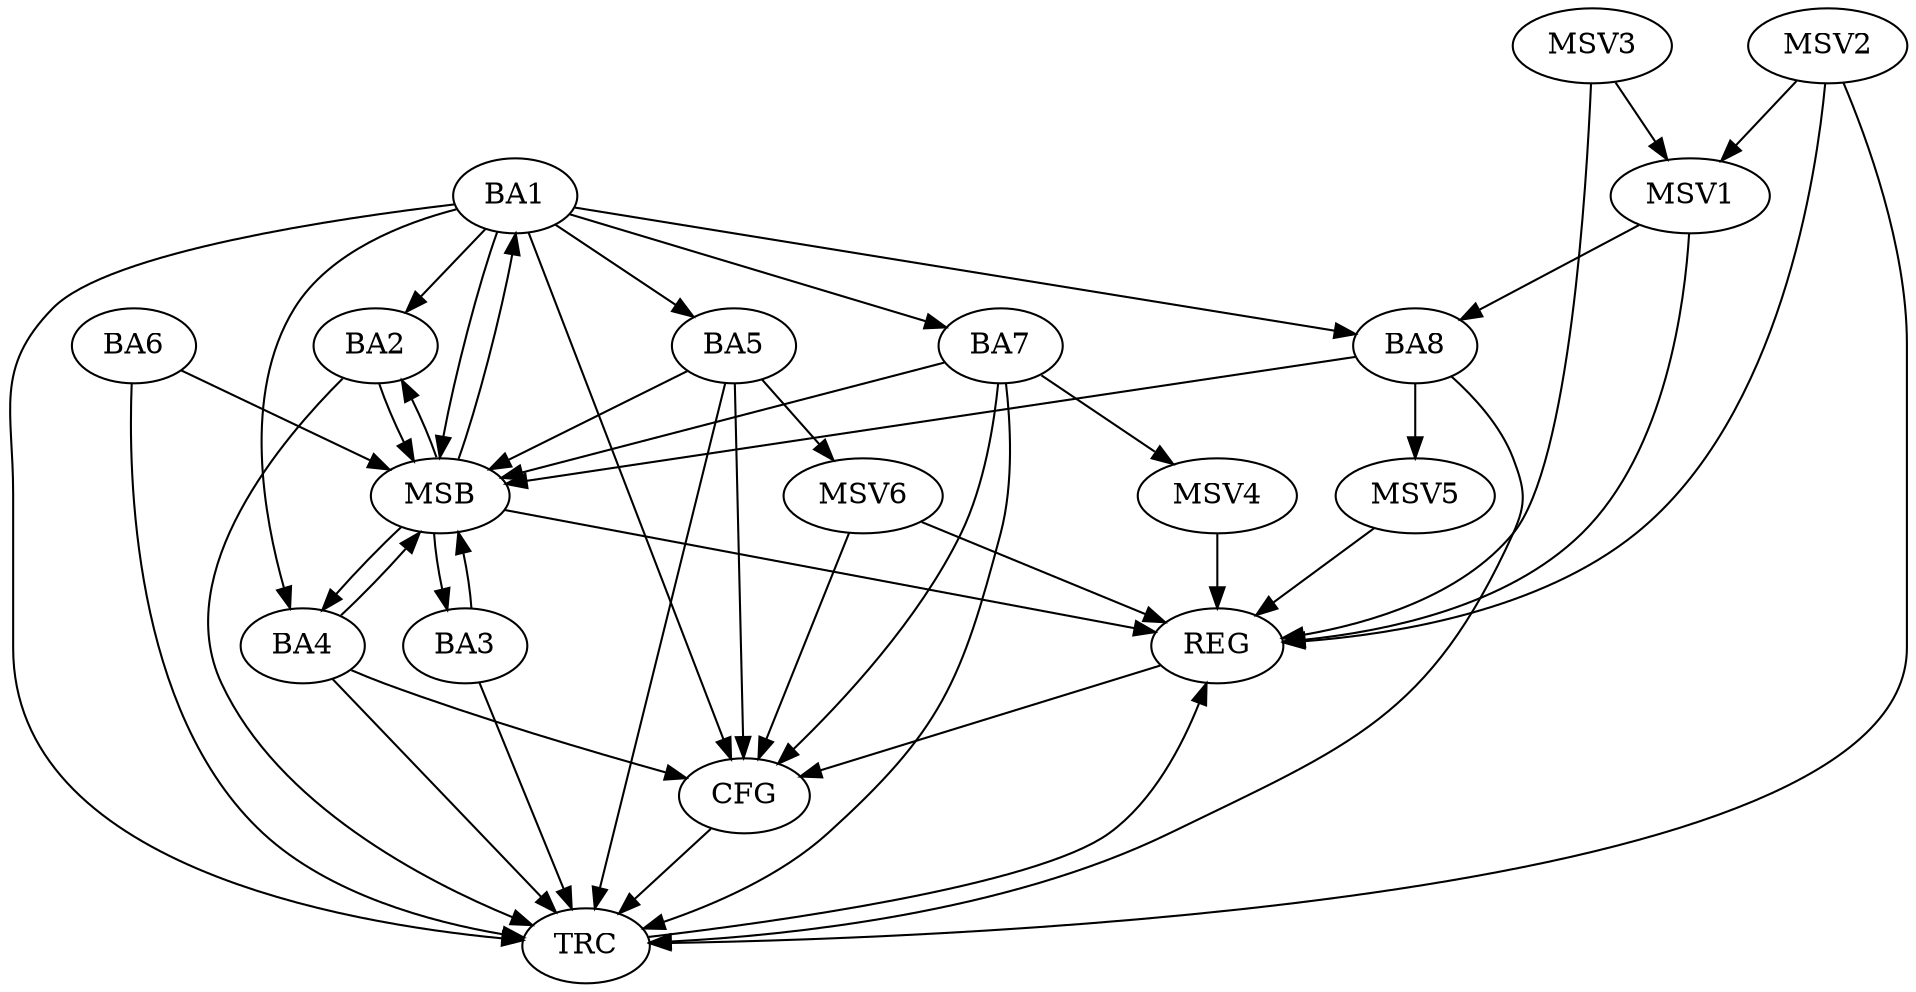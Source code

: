 strict digraph G {
  BA1 [ label="BA1" ];
  BA2 [ label="BA2" ];
  BA3 [ label="BA3" ];
  BA4 [ label="BA4" ];
  BA5 [ label="BA5" ];
  BA6 [ label="BA6" ];
  BA7 [ label="BA7" ];
  BA8 [ label="BA8" ];
  REG [ label="REG" ];
  MSB [ label="MSB" ];
  CFG [ label="CFG" ];
  TRC [ label="TRC" ];
  MSV1 [ label="MSV1" ];
  MSV2 [ label="MSV2" ];
  MSV3 [ label="MSV3" ];
  MSV4 [ label="MSV4" ];
  MSV5 [ label="MSV5" ];
  MSV6 [ label="MSV6" ];
  BA1 -> MSB;
  MSB -> BA2;
  MSB -> REG;
  BA2 -> MSB;
  MSB -> BA1;
  BA3 -> MSB;
  BA4 -> MSB;
  MSB -> BA3;
  BA5 -> MSB;
  BA6 -> MSB;
  MSB -> BA4;
  BA7 -> MSB;
  BA8 -> MSB;
  BA5 -> CFG;
  BA4 -> CFG;
  BA7 -> CFG;
  BA1 -> CFG;
  REG -> CFG;
  BA1 -> TRC;
  BA2 -> TRC;
  BA3 -> TRC;
  BA4 -> TRC;
  BA5 -> TRC;
  BA6 -> TRC;
  BA7 -> TRC;
  BA8 -> TRC;
  CFG -> TRC;
  TRC -> REG;
  BA1 -> BA5;
  BA1 -> BA4;
  BA1 -> BA7;
  BA1 -> BA2;
  BA1 -> BA8;
  MSV1 -> BA8;
  MSV1 -> REG;
  MSV2 -> MSV1;
  MSV2 -> REG;
  MSV2 -> TRC;
  MSV3 -> MSV1;
  MSV3 -> REG;
  BA7 -> MSV4;
  MSV4 -> REG;
  BA8 -> MSV5;
  MSV5 -> REG;
  BA5 -> MSV6;
  MSV6 -> REG;
  MSV6 -> CFG;
}
